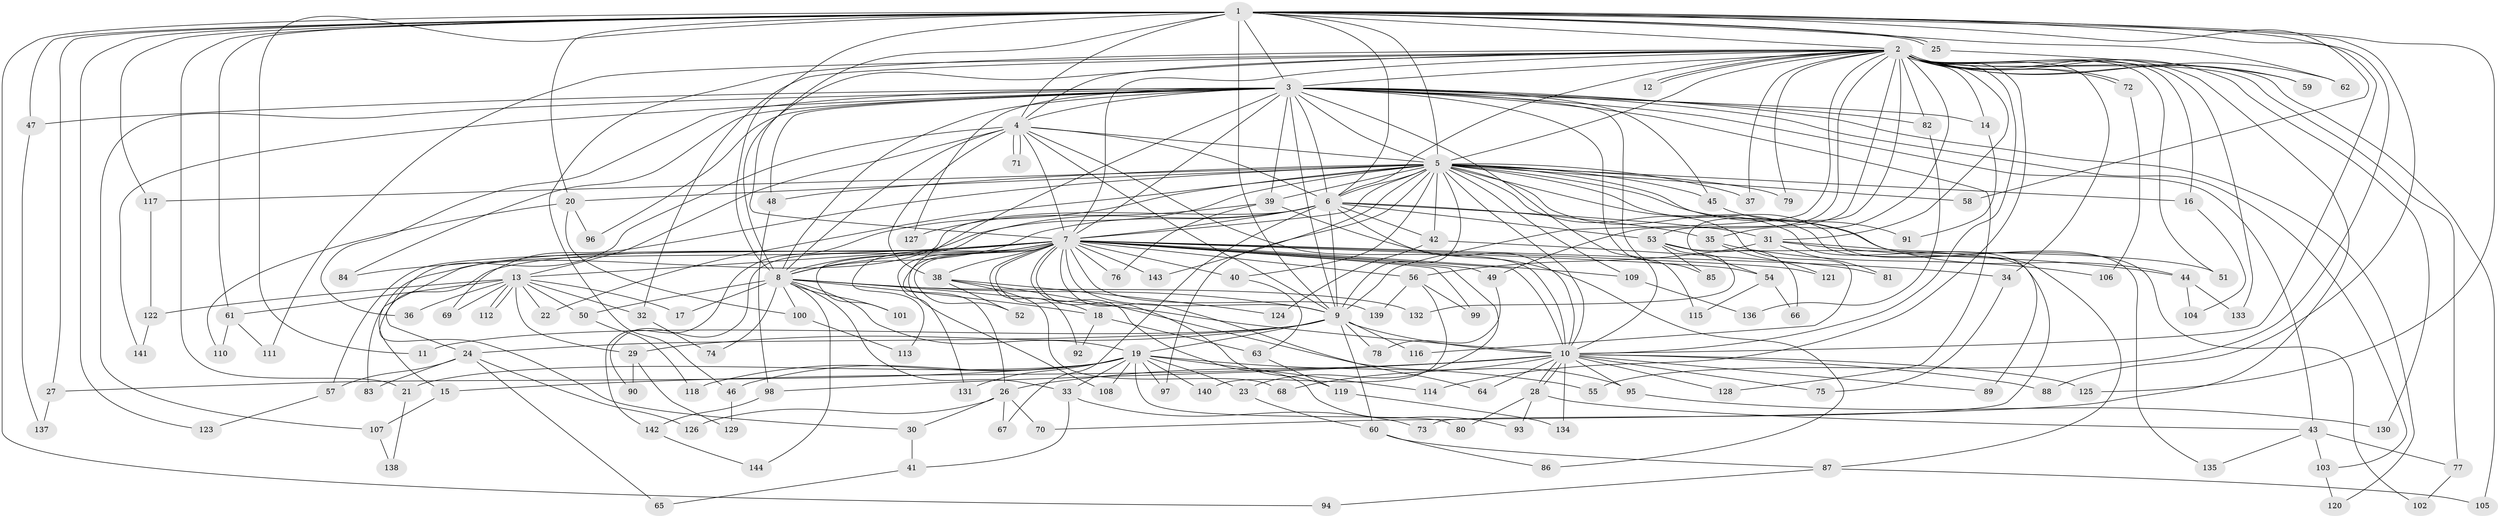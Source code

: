 // Generated by graph-tools (version 1.1) at 2025/01/03/09/25 03:01:23]
// undirected, 144 vertices, 313 edges
graph export_dot {
graph [start="1"]
  node [color=gray90,style=filled];
  1;
  2;
  3;
  4;
  5;
  6;
  7;
  8;
  9;
  10;
  11;
  12;
  13;
  14;
  15;
  16;
  17;
  18;
  19;
  20;
  21;
  22;
  23;
  24;
  25;
  26;
  27;
  28;
  29;
  30;
  31;
  32;
  33;
  34;
  35;
  36;
  37;
  38;
  39;
  40;
  41;
  42;
  43;
  44;
  45;
  46;
  47;
  48;
  49;
  50;
  51;
  52;
  53;
  54;
  55;
  56;
  57;
  58;
  59;
  60;
  61;
  62;
  63;
  64;
  65;
  66;
  67;
  68;
  69;
  70;
  71;
  72;
  73;
  74;
  75;
  76;
  77;
  78;
  79;
  80;
  81;
  82;
  83;
  84;
  85;
  86;
  87;
  88;
  89;
  90;
  91;
  92;
  93;
  94;
  95;
  96;
  97;
  98;
  99;
  100;
  101;
  102;
  103;
  104;
  105;
  106;
  107;
  108;
  109;
  110;
  111;
  112;
  113;
  114;
  115;
  116;
  117;
  118;
  119;
  120;
  121;
  122;
  123;
  124;
  125;
  126;
  127;
  128;
  129;
  130;
  131;
  132;
  133;
  134;
  135;
  136;
  137;
  138;
  139;
  140;
  141;
  142;
  143;
  144;
  1 -- 2;
  1 -- 3;
  1 -- 4;
  1 -- 5;
  1 -- 6;
  1 -- 7;
  1 -- 8;
  1 -- 9;
  1 -- 10;
  1 -- 11;
  1 -- 20;
  1 -- 21;
  1 -- 25;
  1 -- 25;
  1 -- 27;
  1 -- 47;
  1 -- 55;
  1 -- 58;
  1 -- 61;
  1 -- 62;
  1 -- 88;
  1 -- 94;
  1 -- 117;
  1 -- 123;
  1 -- 125;
  2 -- 3;
  2 -- 4;
  2 -- 5;
  2 -- 6;
  2 -- 7;
  2 -- 8;
  2 -- 9;
  2 -- 10;
  2 -- 12;
  2 -- 12;
  2 -- 14;
  2 -- 16;
  2 -- 31;
  2 -- 32;
  2 -- 34;
  2 -- 35;
  2 -- 37;
  2 -- 46;
  2 -- 49;
  2 -- 51;
  2 -- 53;
  2 -- 54;
  2 -- 59;
  2 -- 62;
  2 -- 70;
  2 -- 72;
  2 -- 72;
  2 -- 77;
  2 -- 79;
  2 -- 82;
  2 -- 105;
  2 -- 111;
  2 -- 114;
  2 -- 130;
  2 -- 133;
  3 -- 4;
  3 -- 5;
  3 -- 6;
  3 -- 7;
  3 -- 8;
  3 -- 9;
  3 -- 10;
  3 -- 14;
  3 -- 36;
  3 -- 39;
  3 -- 43;
  3 -- 45;
  3 -- 47;
  3 -- 48;
  3 -- 82;
  3 -- 84;
  3 -- 85;
  3 -- 96;
  3 -- 103;
  3 -- 107;
  3 -- 108;
  3 -- 115;
  3 -- 120;
  3 -- 127;
  3 -- 128;
  3 -- 141;
  4 -- 5;
  4 -- 6;
  4 -- 7;
  4 -- 8;
  4 -- 9;
  4 -- 10;
  4 -- 13;
  4 -- 30;
  4 -- 38;
  4 -- 71;
  4 -- 71;
  5 -- 6;
  5 -- 7;
  5 -- 8;
  5 -- 9;
  5 -- 10;
  5 -- 16;
  5 -- 20;
  5 -- 22;
  5 -- 37;
  5 -- 39;
  5 -- 40;
  5 -- 42;
  5 -- 44;
  5 -- 45;
  5 -- 48;
  5 -- 58;
  5 -- 69;
  5 -- 79;
  5 -- 87;
  5 -- 89;
  5 -- 97;
  5 -- 102;
  5 -- 109;
  5 -- 116;
  5 -- 117;
  5 -- 135;
  5 -- 142;
  5 -- 143;
  6 -- 7;
  6 -- 8;
  6 -- 9;
  6 -- 10;
  6 -- 15;
  6 -- 31;
  6 -- 35;
  6 -- 42;
  6 -- 53;
  6 -- 67;
  6 -- 90;
  7 -- 8;
  7 -- 9;
  7 -- 10;
  7 -- 13;
  7 -- 18;
  7 -- 23;
  7 -- 24;
  7 -- 26;
  7 -- 34;
  7 -- 38;
  7 -- 40;
  7 -- 49;
  7 -- 52;
  7 -- 54;
  7 -- 56;
  7 -- 57;
  7 -- 64;
  7 -- 76;
  7 -- 83;
  7 -- 84;
  7 -- 92;
  7 -- 93;
  7 -- 99;
  7 -- 101;
  7 -- 109;
  7 -- 113;
  7 -- 119;
  7 -- 121;
  7 -- 131;
  7 -- 139;
  7 -- 143;
  8 -- 9;
  8 -- 10;
  8 -- 17;
  8 -- 18;
  8 -- 19;
  8 -- 33;
  8 -- 50;
  8 -- 74;
  8 -- 100;
  8 -- 101;
  8 -- 132;
  8 -- 144;
  9 -- 10;
  9 -- 11;
  9 -- 19;
  9 -- 24;
  9 -- 29;
  9 -- 60;
  9 -- 78;
  9 -- 116;
  10 -- 15;
  10 -- 26;
  10 -- 28;
  10 -- 28;
  10 -- 64;
  10 -- 68;
  10 -- 75;
  10 -- 88;
  10 -- 89;
  10 -- 95;
  10 -- 98;
  10 -- 125;
  10 -- 128;
  10 -- 134;
  13 -- 17;
  13 -- 22;
  13 -- 29;
  13 -- 32;
  13 -- 36;
  13 -- 50;
  13 -- 61;
  13 -- 69;
  13 -- 112;
  13 -- 112;
  13 -- 122;
  14 -- 91;
  15 -- 107;
  16 -- 104;
  18 -- 63;
  18 -- 92;
  19 -- 21;
  19 -- 23;
  19 -- 27;
  19 -- 33;
  19 -- 46;
  19 -- 55;
  19 -- 80;
  19 -- 97;
  19 -- 108;
  19 -- 114;
  19 -- 118;
  19 -- 131;
  19 -- 140;
  20 -- 96;
  20 -- 100;
  20 -- 110;
  21 -- 138;
  23 -- 60;
  24 -- 57;
  24 -- 65;
  24 -- 83;
  24 -- 126;
  25 -- 59;
  26 -- 30;
  26 -- 67;
  26 -- 70;
  26 -- 126;
  27 -- 137;
  28 -- 43;
  28 -- 80;
  28 -- 93;
  29 -- 90;
  29 -- 129;
  30 -- 41;
  31 -- 44;
  31 -- 51;
  31 -- 56;
  31 -- 81;
  32 -- 74;
  33 -- 41;
  33 -- 73;
  34 -- 75;
  35 -- 106;
  35 -- 121;
  38 -- 52;
  38 -- 68;
  38 -- 95;
  38 -- 124;
  39 -- 76;
  39 -- 86;
  39 -- 127;
  40 -- 63;
  41 -- 65;
  42 -- 81;
  42 -- 124;
  43 -- 77;
  43 -- 103;
  43 -- 135;
  44 -- 104;
  44 -- 133;
  45 -- 91;
  46 -- 129;
  47 -- 137;
  48 -- 98;
  49 -- 78;
  50 -- 118;
  53 -- 66;
  53 -- 73;
  53 -- 85;
  53 -- 132;
  54 -- 66;
  54 -- 115;
  56 -- 99;
  56 -- 139;
  56 -- 140;
  57 -- 123;
  60 -- 86;
  60 -- 87;
  61 -- 110;
  61 -- 111;
  63 -- 119;
  72 -- 106;
  77 -- 102;
  82 -- 136;
  87 -- 94;
  87 -- 105;
  95 -- 130;
  98 -- 142;
  100 -- 113;
  103 -- 120;
  107 -- 138;
  109 -- 136;
  117 -- 122;
  119 -- 134;
  122 -- 141;
  142 -- 144;
}
